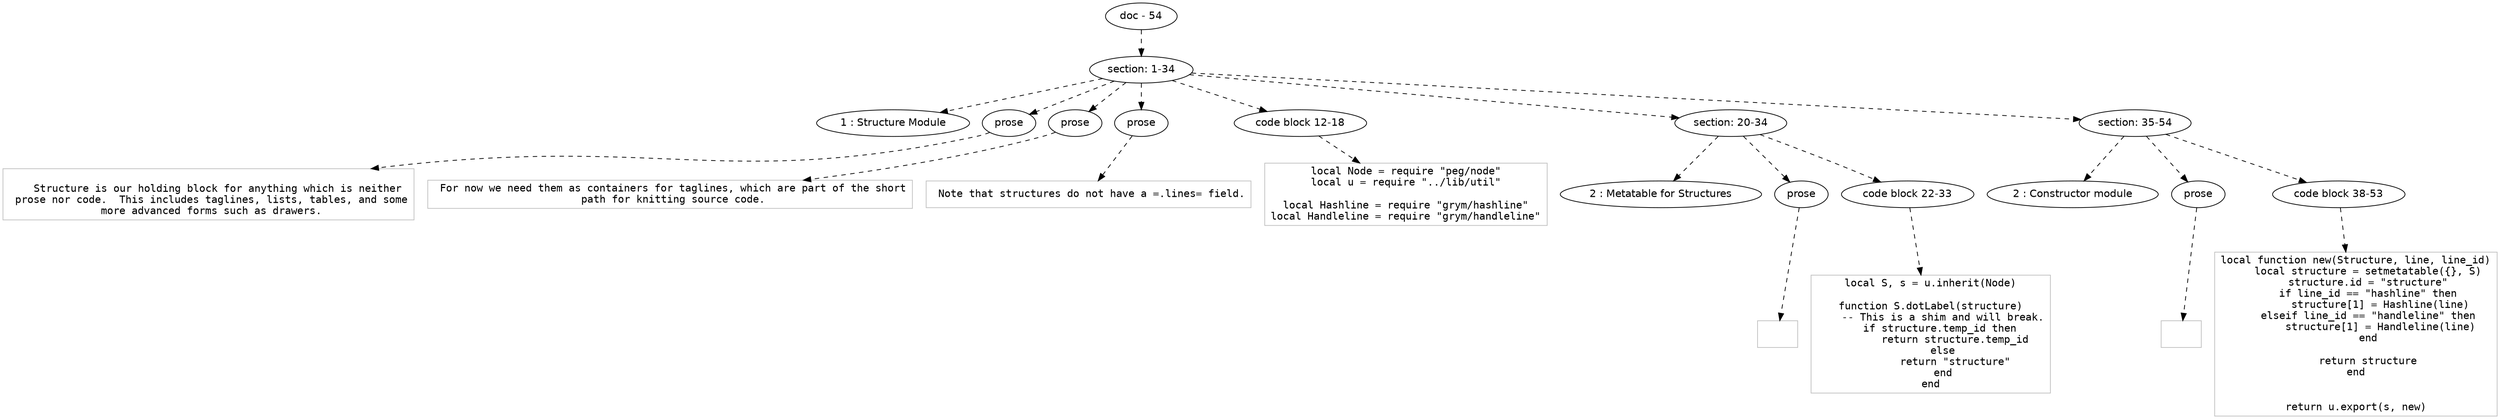digraph hierarchy {

node [fontname=Helvetica]
edge [style=dashed]

doc_0 [label="doc - 54"]


doc_0 -> { section_1}
{rank=same; section_1}

section_1 [label="section: 1-34"]


section_1 -> { header_2 prose_3 prose_4 prose_5 codeblock_6 section_7 section_8}
{rank=same; header_2 prose_3 prose_4 prose_5 codeblock_6 section_7 section_8}

header_2 [label="1 : Structure Module"]

prose_3 [label="prose"]

prose_4 [label="prose"]

prose_5 [label="prose"]

codeblock_6 [label="code block 12-18"]

section_7 [label="section: 20-34"]

section_8 [label="section: 35-54"]


prose_3 -> leaf_9
leaf_9  [color=Gray,shape=rectangle,fontname=Inconsolata,label="
   Structure is our holding block for anything which is neither
 prose nor code.  This includes taglines, lists, tables, and some
 more advanced forms such as drawers.
"]
prose_4 -> leaf_10
leaf_10  [color=Gray,shape=rectangle,fontname=Inconsolata,label=" For now we need them as containers for taglines, which are part of the short
 path for knitting source code.
"]
prose_5 -> leaf_11
leaf_11  [color=Gray,shape=rectangle,fontname=Inconsolata,label=" Note that structures do not have a =.lines= field.
"]
codeblock_6 -> leaf_12
leaf_12  [color=Gray,shape=rectangle,fontname=Inconsolata,label="local Node = require \"peg/node\"
local u = require \"../lib/util\"

local Hashline = require \"grym/hashline\"
local Handleline = require \"grym/handleline\""]
section_7 -> { header_13 prose_14 codeblock_15}
{rank=same; header_13 prose_14 codeblock_15}

header_13 [label="2 : Metatable for Structures"]

prose_14 [label="prose"]

codeblock_15 [label="code block 22-33"]


prose_14 -> leaf_16
leaf_16  [color=Gray,shape=rectangle,fontname=Inconsolata,label=""]
codeblock_15 -> leaf_17
leaf_17  [color=Gray,shape=rectangle,fontname=Inconsolata,label="local S, s = u.inherit(Node)

function S.dotLabel(structure)
    -- This is a shim and will break.
    if structure.temp_id then 
        return structure.temp_id
    else
        return \"structure\"
    end
end"]
section_8 -> { header_18 prose_19 codeblock_20}
{rank=same; header_18 prose_19 codeblock_20}

header_18 [label="2 : Constructor module"]

prose_19 [label="prose"]

codeblock_20 [label="code block 38-53"]


prose_19 -> leaf_21
leaf_21  [color=Gray,shape=rectangle,fontname=Inconsolata,label="
"]
codeblock_20 -> leaf_22
leaf_22  [color=Gray,shape=rectangle,fontname=Inconsolata,label="local function new(Structure, line, line_id)
    local structure = setmetatable({}, S)
    structure.id = \"structure\"
    if line_id == \"hashline\" then
        structure[1] = Hashline(line)
    elseif line_id == \"handleline\" then
        structure[1] = Handleline(line)
    end

    return structure
end


return u.export(s, new)"]

}
